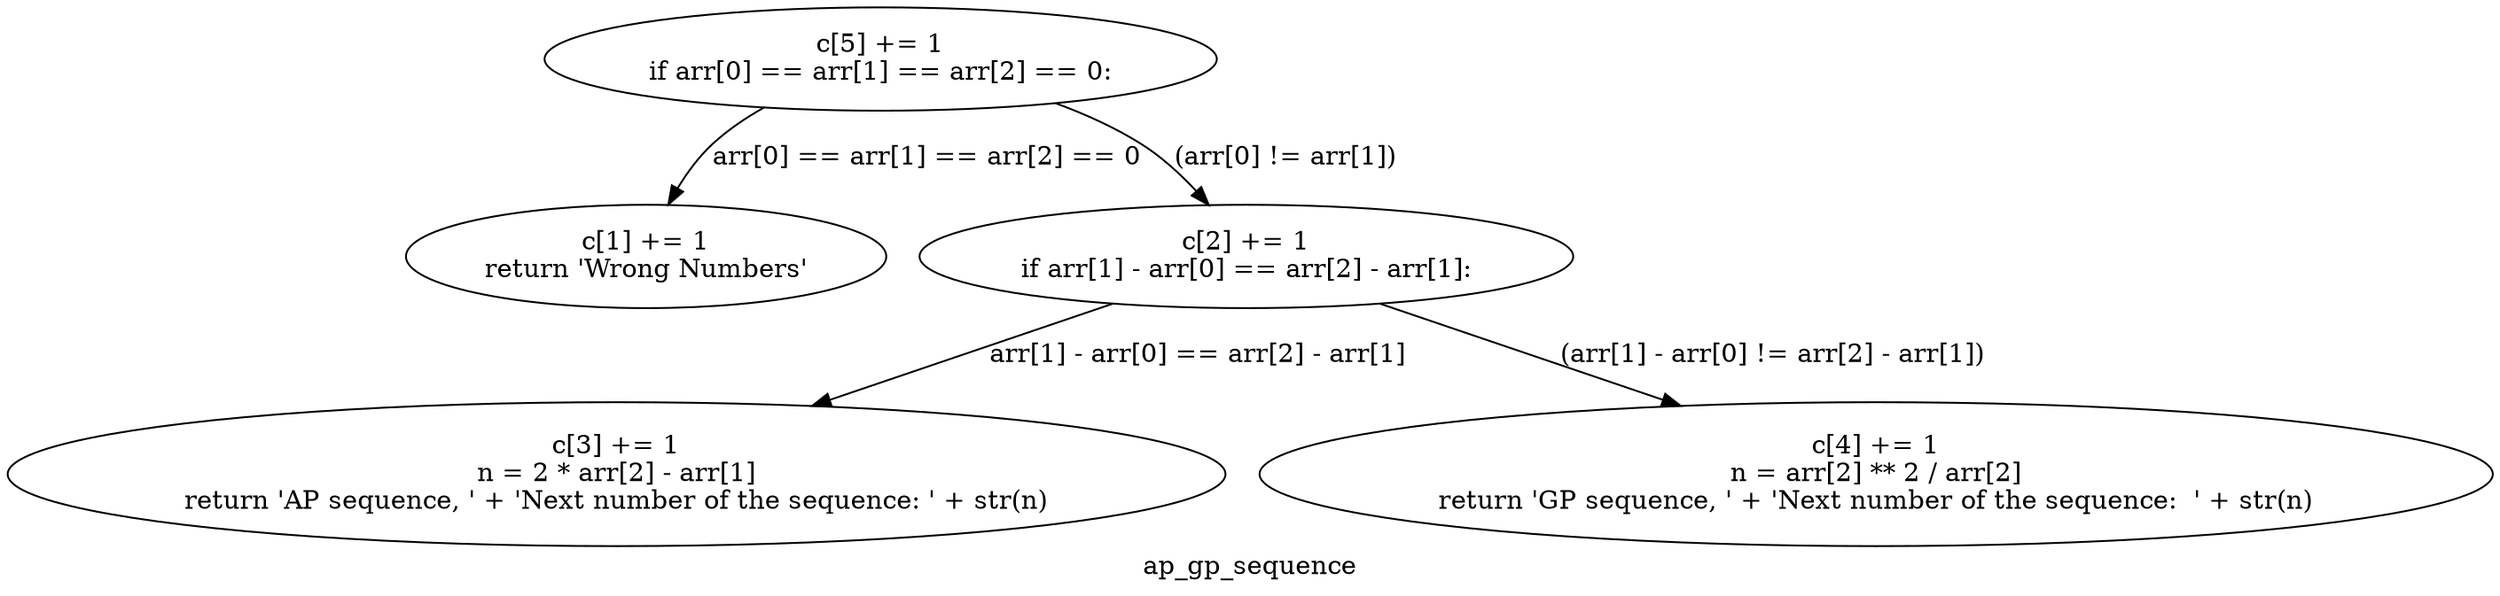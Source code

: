 digraph clusterap_gp_sequence {
	graph [bb="0,0,1090,317.11",
		label=ap_gp_sequence,
		lheight=0.22,
		lp="544.99,11.875",
		lwidth=1.31
	];
	node [label="\N"];
	1	[height=0.77585,
		label="c[5] += 1
if arr[0] == arr[1] == arr[2] == 0:
",
		pos="372.4,289.18",
		width=3.9529];
	2	[height=0.77585,
		label="c[1] += 1
return 'Wrong Numbers'
",
		pos="275.4,181.57",
		width=2.9807];
	1 -> 2	[label="arr[0] == arr[1] == arr[2] == 0",
		lp="398.9,235.37",
		pos="e,289.57,209.71 333.85,262.03 326.64,256.28 319.48,249.9 313.4,243.25 306.84,236.05 300.73,227.58 295.42,219.28"];
	4	[height=0.77585,
		label="c[2] += 1
if arr[1] - arr[0] == arr[2] - arr[1]:
",
		pos="543.4,181.57",
		width=3.9529];
	1 -> 4	[label="(arr[0] != arr[1])",
		lp="548.78,235.37",
		pos="e,521.65,209.56 443.98,264.67 457.93,258.67 472.05,251.53 484.4,243.25 494.96,236.17 505.12,226.94 513.95,217.83"];
	5	[height=1.0852,
		label="c[3] += 1
n = 2 * arr[2] - arr[1]
return 'AP sequence, ' + 'Next number of the sequence: ' + str(n)
",
		pos="266.4,62.818",
		width=7.4001];
	4 -> 5	[label="arr[1] - arr[0] == arr[2] - arr[1]",
		lp="515.9,127.76",
		pos="e,352.68,100.18 484.66,155.81 449.38,140.94 403.62,121.65 363.12,104.58"];
	7	[height=1.0852,
		label="c[4] += 1
n = arr[2] ** 2 / arr[2]
return 'GP sequence, ' + 'Next number of the sequence:  ' + str(n)
",
		pos="820.4,62.818",
		width=7.4885];
	4 -> 7	[label="(arr[1] - arr[0] != arr[2] - arr[1])",
		lp="769.53,127.76",
		pos="e,733.86,100.29 602.15,155.81 637.36,140.97 683,121.73 723.43,104.69"];
}
